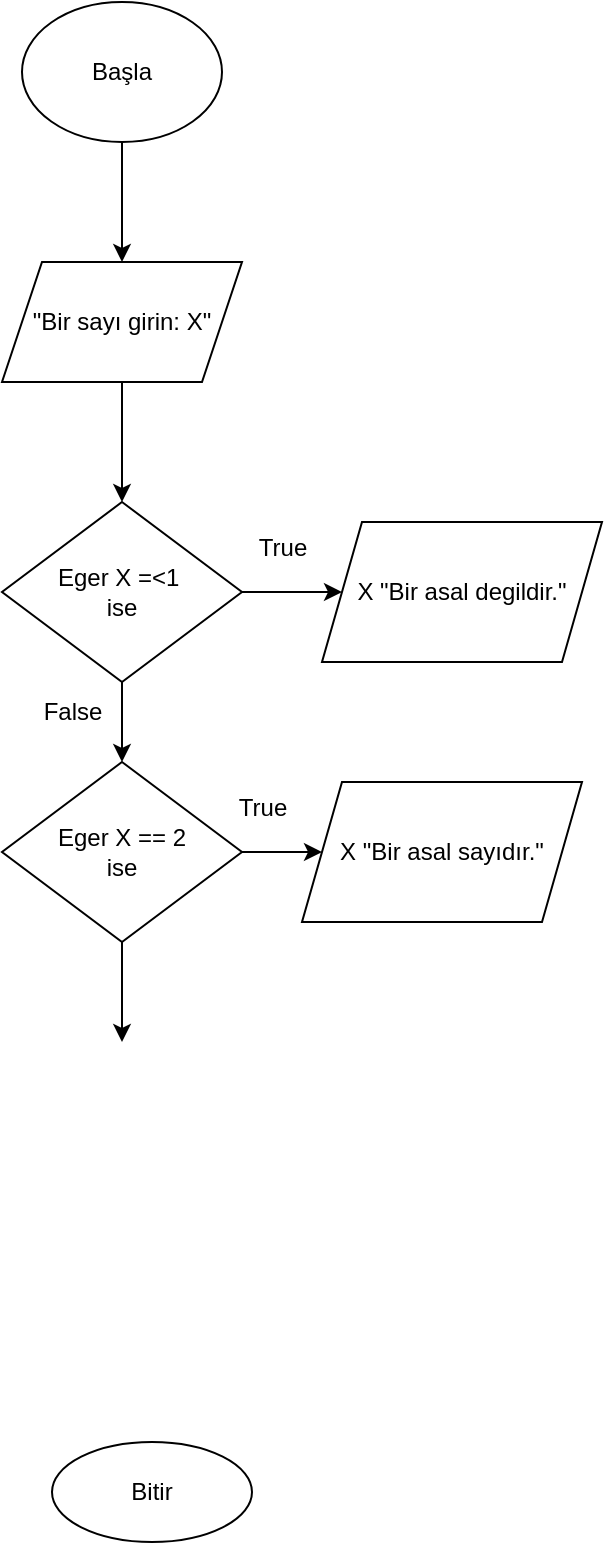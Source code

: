 <mxfile version="21.7.2" type="github">
  <diagram name="Page-1" id="xMceBH584eg32xvEKxVm">
    <mxGraphModel dx="875" dy="472" grid="1" gridSize="10" guides="1" tooltips="1" connect="1" arrows="1" fold="1" page="1" pageScale="1" pageWidth="850" pageHeight="1100" math="0" shadow="0">
      <root>
        <mxCell id="0" />
        <mxCell id="1" parent="0" />
        <mxCell id="krMiUuL-qzigSKpsnWHl-12" style="edgeStyle=orthogonalEdgeStyle;rounded=0;orthogonalLoop=1;jettySize=auto;html=1;" edge="1" parent="1" source="krMiUuL-qzigSKpsnWHl-1">
          <mxGeometry relative="1" as="geometry">
            <mxPoint x="410" y="130" as="targetPoint" />
          </mxGeometry>
        </mxCell>
        <mxCell id="krMiUuL-qzigSKpsnWHl-1" value="Başla" style="ellipse;whiteSpace=wrap;html=1;" vertex="1" parent="1">
          <mxGeometry x="360" width="100" height="70" as="geometry" />
        </mxCell>
        <mxCell id="krMiUuL-qzigSKpsnWHl-14" style="edgeStyle=orthogonalEdgeStyle;rounded=0;orthogonalLoop=1;jettySize=auto;html=1;" edge="1" parent="1" source="krMiUuL-qzigSKpsnWHl-13">
          <mxGeometry relative="1" as="geometry">
            <mxPoint x="410" y="250" as="targetPoint" />
          </mxGeometry>
        </mxCell>
        <mxCell id="krMiUuL-qzigSKpsnWHl-13" value="&quot;Bir sayı girin: X&quot;" style="shape=parallelogram;perimeter=parallelogramPerimeter;whiteSpace=wrap;html=1;fixedSize=1;" vertex="1" parent="1">
          <mxGeometry x="350" y="130" width="120" height="60" as="geometry" />
        </mxCell>
        <mxCell id="krMiUuL-qzigSKpsnWHl-16" style="edgeStyle=orthogonalEdgeStyle;rounded=0;orthogonalLoop=1;jettySize=auto;html=1;" edge="1" parent="1" source="krMiUuL-qzigSKpsnWHl-15">
          <mxGeometry relative="1" as="geometry">
            <mxPoint x="520" y="295" as="targetPoint" />
          </mxGeometry>
        </mxCell>
        <mxCell id="krMiUuL-qzigSKpsnWHl-24" style="edgeStyle=orthogonalEdgeStyle;rounded=0;orthogonalLoop=1;jettySize=auto;html=1;" edge="1" parent="1" source="krMiUuL-qzigSKpsnWHl-15">
          <mxGeometry relative="1" as="geometry">
            <mxPoint x="410" y="380" as="targetPoint" />
          </mxGeometry>
        </mxCell>
        <mxCell id="krMiUuL-qzigSKpsnWHl-15" value="&lt;div&gt;Eger X =&amp;lt;1&amp;nbsp;&lt;/div&gt;&lt;div&gt;ise&lt;/div&gt;" style="rhombus;whiteSpace=wrap;html=1;" vertex="1" parent="1">
          <mxGeometry x="350" y="250" width="120" height="90" as="geometry" />
        </mxCell>
        <mxCell id="krMiUuL-qzigSKpsnWHl-21" value="True" style="text;html=1;align=center;verticalAlign=middle;resizable=0;points=[];autosize=1;strokeColor=none;fillColor=none;" vertex="1" parent="1">
          <mxGeometry x="465" y="258" width="50" height="30" as="geometry" />
        </mxCell>
        <mxCell id="krMiUuL-qzigSKpsnWHl-22" value="X &quot;Bir asal degildir.&quot;" style="shape=parallelogram;perimeter=parallelogramPerimeter;whiteSpace=wrap;html=1;fixedSize=1;" vertex="1" parent="1">
          <mxGeometry x="510" y="260" width="140" height="70" as="geometry" />
        </mxCell>
        <mxCell id="krMiUuL-qzigSKpsnWHl-23" value="Bitir" style="ellipse;whiteSpace=wrap;html=1;" vertex="1" parent="1">
          <mxGeometry x="375" y="720" width="100" height="50" as="geometry" />
        </mxCell>
        <mxCell id="krMiUuL-qzigSKpsnWHl-25" value="False" style="text;html=1;align=center;verticalAlign=middle;resizable=0;points=[];autosize=1;strokeColor=none;fillColor=none;" vertex="1" parent="1">
          <mxGeometry x="360" y="340" width="50" height="30" as="geometry" />
        </mxCell>
        <mxCell id="krMiUuL-qzigSKpsnWHl-27" style="edgeStyle=orthogonalEdgeStyle;rounded=0;orthogonalLoop=1;jettySize=auto;html=1;" edge="1" parent="1" source="krMiUuL-qzigSKpsnWHl-26">
          <mxGeometry relative="1" as="geometry">
            <mxPoint x="410" y="520.0" as="targetPoint" />
          </mxGeometry>
        </mxCell>
        <mxCell id="krMiUuL-qzigSKpsnWHl-28" style="edgeStyle=orthogonalEdgeStyle;rounded=0;orthogonalLoop=1;jettySize=auto;html=1;" edge="1" parent="1" source="krMiUuL-qzigSKpsnWHl-26">
          <mxGeometry relative="1" as="geometry">
            <mxPoint x="510" y="425.0" as="targetPoint" />
          </mxGeometry>
        </mxCell>
        <mxCell id="krMiUuL-qzigSKpsnWHl-26" value="&lt;div&gt;Eger X == 2 &lt;br&gt;&lt;/div&gt;&lt;div&gt;ise&lt;/div&gt;" style="rhombus;whiteSpace=wrap;html=1;" vertex="1" parent="1">
          <mxGeometry x="350" y="380" width="120" height="90" as="geometry" />
        </mxCell>
        <mxCell id="krMiUuL-qzigSKpsnWHl-29" value="X &quot;Bir asal sayıdır.&quot;" style="shape=parallelogram;perimeter=parallelogramPerimeter;whiteSpace=wrap;html=1;fixedSize=1;" vertex="1" parent="1">
          <mxGeometry x="500" y="390" width="140" height="70" as="geometry" />
        </mxCell>
        <mxCell id="krMiUuL-qzigSKpsnWHl-30" value="True" style="text;html=1;align=center;verticalAlign=middle;resizable=0;points=[];autosize=1;strokeColor=none;fillColor=none;" vertex="1" parent="1">
          <mxGeometry x="455" y="388" width="50" height="30" as="geometry" />
        </mxCell>
      </root>
    </mxGraphModel>
  </diagram>
</mxfile>
